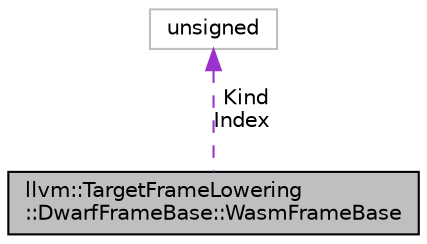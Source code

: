 digraph "llvm::TargetFrameLowering::DwarfFrameBase::WasmFrameBase"
{
 // LATEX_PDF_SIZE
  bgcolor="transparent";
  edge [fontname="Helvetica",fontsize="10",labelfontname="Helvetica",labelfontsize="10"];
  node [fontname="Helvetica",fontsize="10",shape=record];
  Node1 [label="llvm::TargetFrameLowering\l::DwarfFrameBase::WasmFrameBase",height=0.2,width=0.4,color="black", fillcolor="grey75", style="filled", fontcolor="black",tooltip=" "];
  Node2 -> Node1 [dir="back",color="darkorchid3",fontsize="10",style="dashed",label=" Kind\nIndex" ,fontname="Helvetica"];
  Node2 [label="unsigned",height=0.2,width=0.4,color="grey75",tooltip=" "];
}
